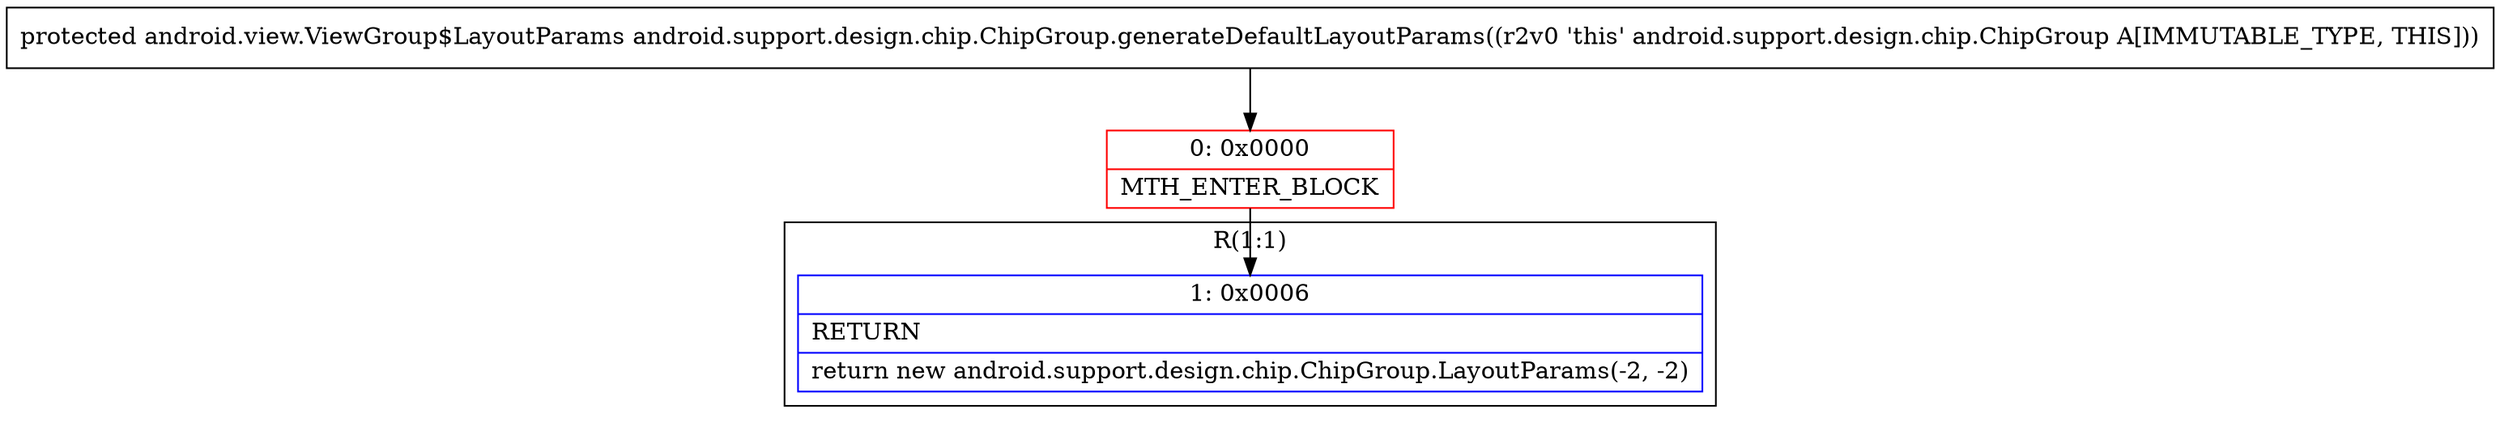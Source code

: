 digraph "CFG forandroid.support.design.chip.ChipGroup.generateDefaultLayoutParams()Landroid\/view\/ViewGroup$LayoutParams;" {
subgraph cluster_Region_1184061709 {
label = "R(1:1)";
node [shape=record,color=blue];
Node_1 [shape=record,label="{1\:\ 0x0006|RETURN\l|return new android.support.design.chip.ChipGroup.LayoutParams(\-2, \-2)\l}"];
}
Node_0 [shape=record,color=red,label="{0\:\ 0x0000|MTH_ENTER_BLOCK\l}"];
MethodNode[shape=record,label="{protected android.view.ViewGroup$LayoutParams android.support.design.chip.ChipGroup.generateDefaultLayoutParams((r2v0 'this' android.support.design.chip.ChipGroup A[IMMUTABLE_TYPE, THIS])) }"];
MethodNode -> Node_0;
Node_0 -> Node_1;
}

